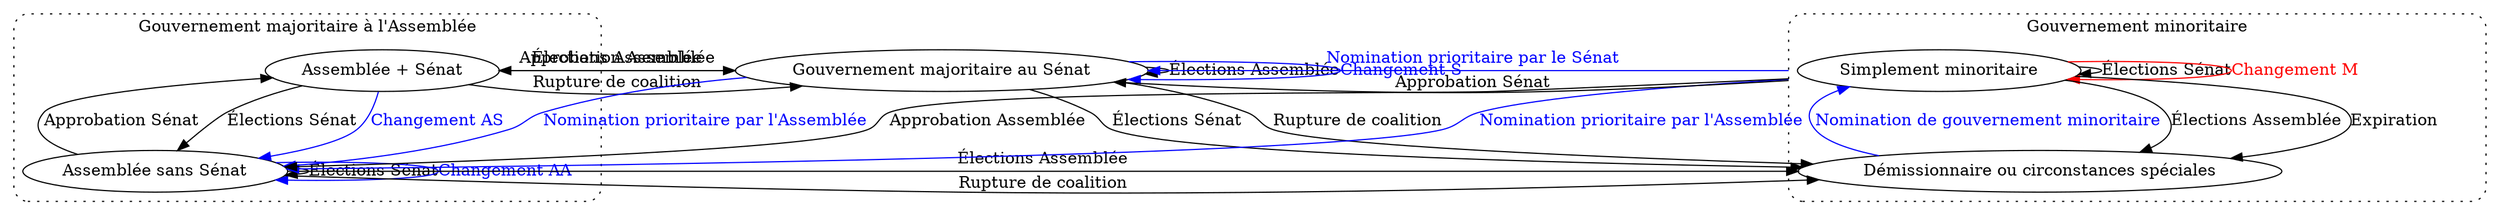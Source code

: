 digraph G {
    compound=true
    K=3

    subgraph cluster_A {
        label="Gouvernement majoritaire à l'Assemblée"
        style="dotted, rounded"
        AS [label="Assemblée + Sénat"]
        AA [label="Assemblée sans Sénat"]
    }

    S [label="Gouvernement majoritaire au Sénat"]

    subgraph cluster_M {
        label="Gouvernement minoritaire"
        style="dotted, rounded"
        M [label="Simplement minoritaire"]
        "M+" [label="Démissionnaire ou circonstances spéciales"]
    }

    // Nomination prioritaire d'un gouvernement
    // Nomination prioritaire MS
    M -> S [ltail=cluster_M, label="Nomination prioritaire par le Sénat", color=blue, fontcolor=blue];

    // Nomination prioritaire MA
    M -> AA [ltail=cluster_M, label="Nomination prioritaire par l'Assemblée", color=blue, fontcolor=blue];

    // Nomination prioritaire SA
    S -> AA [label="Nomination prioritaire par l'Assemblée", color=blue, fontcolor=blue];

    // Rupture de majorité
    // Rupture AS
    AS -> S [label="Rupture de coalition"]

    // Rupture AA
    AA -> "M+" [label="Rupture de coalition"]

    // Rupture S
    S -> "M+" [label="Rupture de coalition"]

    // Élections et renouvellement
    // Élections Assemblée M
    M -> "M+" [ltail=cluster_M, label="Élections Assemblée"]

    // Élections Assemblée S
    S -> S [label="Élections Assemblée"]

    // Élections Assemblée AS
    AS -> S [label="Élections Assemblée"]

    // Élections Assemblée AA
    AA -> "M+" [label="Élections Assemblée"]

    // Élections Sénat M
    M -> M [ltail=cluster_M, lhead=cluster_M, label="Élections Sénat"]

    // Élections Sénat A
    AA -> AA [label="Élections Sénat"]
    AS -> AA [label="Élections Sénat"]

    // Élections Sénat S
    S -> "M+" [label="Élections Sénat"]

    // Approbation Sénat
    AA -> AS [label="Approbation Sénat"]

    // Reprise/Approbation du gouvernement à une priorité plus élevée
    // Approbation MS
    M -> S [ltail=cluster_M, label="Approbation Sénat"]

    // Approbation MA
    M -> AA [ltail=cluster_M, label="Approbation Assemblée"]

    // Approbation SA
    S -> AS [label="Approbation Assemblée"]

    // Nomination de gouvernement minoritaire
    "M+" -> M [label="Nomination de gouvernement minoritaire", color=blue, fontcolor=blue]

    // Expiration du gouvernement minoritaire
    M -> "M+" [label="Expiration"]

    // Changement de coalition sans changement de priorité
    // Changement A
    AS -> AA [label="Changement AS", color=blue, fontcolor=blue]
    AA -> AA [label="Changement AA", color=blue, fontcolor=blue]

    // Changement S
    S -> S [label="Changement S", color=blue, fontcolor=blue]

    // Changement M (impossible)
    M -> M [ltail=cluster_M, lhead=cluster_M, label="Changement M", color=red, fontcolor=red]

    // Changement M+
    // identique à "Nomination de gouvernement minoritaire"

    // Vacance : non représentés, pas besoin
}
